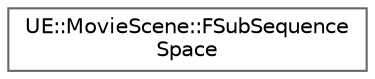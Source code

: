 digraph "Graphical Class Hierarchy"
{
 // INTERACTIVE_SVG=YES
 // LATEX_PDF_SIZE
  bgcolor="transparent";
  edge [fontname=Helvetica,fontsize=10,labelfontname=Helvetica,labelfontsize=10];
  node [fontname=Helvetica,fontsize=10,shape=box,height=0.2,width=0.4];
  rankdir="LR";
  Node0 [id="Node000000",label="UE::MovieScene::FSubSequence\lSpace",height=0.2,width=0.4,color="grey40", fillcolor="white", style="filled",URL="$d5/d7f/structUE_1_1MovieScene_1_1FSubSequenceSpace.html",tooltip=" "];
}
